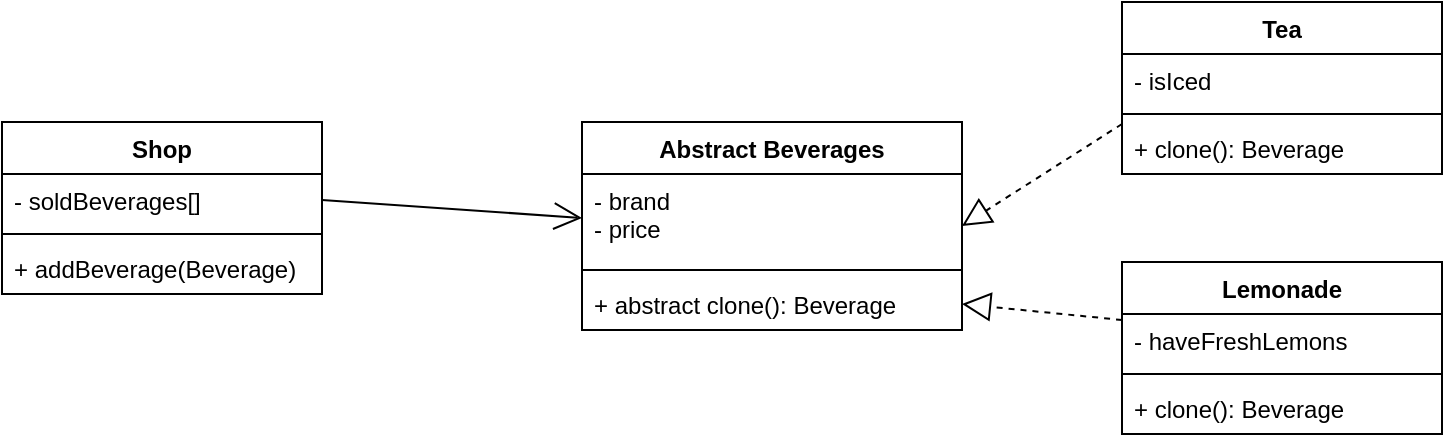 <mxfile version="24.8.3">
  <diagram name="Page-1" id="3SMClCkCBlTOcs8_OA8D">
    <mxGraphModel dx="1050" dy="522" grid="1" gridSize="10" guides="1" tooltips="1" connect="1" arrows="1" fold="1" page="1" pageScale="1" pageWidth="850" pageHeight="1100" math="0" shadow="0">
      <root>
        <mxCell id="0" />
        <mxCell id="1" parent="0" />
        <mxCell id="11PZs3gftaW8S7NWvKmo-5" value="Shop" style="swimlane;fontStyle=1;align=center;verticalAlign=top;childLayout=stackLayout;horizontal=1;startSize=26;horizontalStack=0;resizeParent=1;resizeParentMax=0;resizeLast=0;collapsible=1;marginBottom=0;whiteSpace=wrap;html=1;" vertex="1" parent="1">
          <mxGeometry x="60" y="200" width="160" height="86" as="geometry" />
        </mxCell>
        <mxCell id="11PZs3gftaW8S7NWvKmo-6" value="- soldBeverages[]" style="text;strokeColor=none;fillColor=none;align=left;verticalAlign=top;spacingLeft=4;spacingRight=4;overflow=hidden;rotatable=0;points=[[0,0.5],[1,0.5]];portConstraint=eastwest;whiteSpace=wrap;html=1;" vertex="1" parent="11PZs3gftaW8S7NWvKmo-5">
          <mxGeometry y="26" width="160" height="26" as="geometry" />
        </mxCell>
        <mxCell id="11PZs3gftaW8S7NWvKmo-7" value="" style="line;strokeWidth=1;fillColor=none;align=left;verticalAlign=middle;spacingTop=-1;spacingLeft=3;spacingRight=3;rotatable=0;labelPosition=right;points=[];portConstraint=eastwest;strokeColor=inherit;" vertex="1" parent="11PZs3gftaW8S7NWvKmo-5">
          <mxGeometry y="52" width="160" height="8" as="geometry" />
        </mxCell>
        <mxCell id="11PZs3gftaW8S7NWvKmo-8" value="+ addBeverage(Beverage)" style="text;strokeColor=none;fillColor=none;align=left;verticalAlign=top;spacingLeft=4;spacingRight=4;overflow=hidden;rotatable=0;points=[[0,0.5],[1,0.5]];portConstraint=eastwest;whiteSpace=wrap;html=1;" vertex="1" parent="11PZs3gftaW8S7NWvKmo-5">
          <mxGeometry y="60" width="160" height="26" as="geometry" />
        </mxCell>
        <mxCell id="11PZs3gftaW8S7NWvKmo-9" value="Abstract Beverages" style="swimlane;fontStyle=1;align=center;verticalAlign=top;childLayout=stackLayout;horizontal=1;startSize=26;horizontalStack=0;resizeParent=1;resizeParentMax=0;resizeLast=0;collapsible=1;marginBottom=0;whiteSpace=wrap;html=1;" vertex="1" parent="1">
          <mxGeometry x="350" y="200" width="190" height="104" as="geometry" />
        </mxCell>
        <mxCell id="11PZs3gftaW8S7NWvKmo-10" value="- brand&lt;div&gt;- price&lt;/div&gt;" style="text;strokeColor=none;fillColor=none;align=left;verticalAlign=top;spacingLeft=4;spacingRight=4;overflow=hidden;rotatable=0;points=[[0,0.5],[1,0.5]];portConstraint=eastwest;whiteSpace=wrap;html=1;" vertex="1" parent="11PZs3gftaW8S7NWvKmo-9">
          <mxGeometry y="26" width="190" height="44" as="geometry" />
        </mxCell>
        <mxCell id="11PZs3gftaW8S7NWvKmo-11" value="" style="line;strokeWidth=1;fillColor=none;align=left;verticalAlign=middle;spacingTop=-1;spacingLeft=3;spacingRight=3;rotatable=0;labelPosition=right;points=[];portConstraint=eastwest;strokeColor=inherit;" vertex="1" parent="11PZs3gftaW8S7NWvKmo-9">
          <mxGeometry y="70" width="190" height="8" as="geometry" />
        </mxCell>
        <mxCell id="11PZs3gftaW8S7NWvKmo-12" value="+ abstract clone(): Beverage&lt;div&gt;&lt;br&gt;&lt;/div&gt;" style="text;strokeColor=none;fillColor=none;align=left;verticalAlign=top;spacingLeft=4;spacingRight=4;overflow=hidden;rotatable=0;points=[[0,0.5],[1,0.5]];portConstraint=eastwest;whiteSpace=wrap;html=1;" vertex="1" parent="11PZs3gftaW8S7NWvKmo-9">
          <mxGeometry y="78" width="190" height="26" as="geometry" />
        </mxCell>
        <mxCell id="11PZs3gftaW8S7NWvKmo-25" value="" style="endArrow=open;endFill=1;endSize=12;html=1;rounded=0;exitX=1;exitY=0.5;exitDx=0;exitDy=0;entryX=0;entryY=0.5;entryDx=0;entryDy=0;" edge="1" parent="1" source="11PZs3gftaW8S7NWvKmo-6" target="11PZs3gftaW8S7NWvKmo-10">
          <mxGeometry width="160" relative="1" as="geometry">
            <mxPoint x="340" y="270" as="sourcePoint" />
            <mxPoint x="500" y="270" as="targetPoint" />
          </mxGeometry>
        </mxCell>
        <mxCell id="11PZs3gftaW8S7NWvKmo-26" value="" style="endArrow=block;dashed=1;endFill=0;endSize=12;html=1;rounded=0;exitX=0;exitY=0.5;exitDx=0;exitDy=0;entryX=1;entryY=0.5;entryDx=0;entryDy=0;" edge="1" parent="1" target="11PZs3gftaW8S7NWvKmo-9">
          <mxGeometry width="160" relative="1" as="geometry">
            <mxPoint x="620" y="201" as="sourcePoint" />
            <mxPoint x="600" y="110" as="targetPoint" />
          </mxGeometry>
        </mxCell>
        <mxCell id="11PZs3gftaW8S7NWvKmo-27" value="" style="endArrow=block;dashed=1;endFill=0;endSize=12;html=1;rounded=0;entryX=1;entryY=0.5;entryDx=0;entryDy=0;exitX=0;exitY=0.5;exitDx=0;exitDy=0;" edge="1" parent="1" target="11PZs3gftaW8S7NWvKmo-12">
          <mxGeometry width="160" relative="1" as="geometry">
            <mxPoint x="620" y="299" as="sourcePoint" />
            <mxPoint x="540" y="330" as="targetPoint" />
          </mxGeometry>
        </mxCell>
        <mxCell id="11PZs3gftaW8S7NWvKmo-28" value="Tea" style="swimlane;fontStyle=1;align=center;verticalAlign=top;childLayout=stackLayout;horizontal=1;startSize=26;horizontalStack=0;resizeParent=1;resizeParentMax=0;resizeLast=0;collapsible=1;marginBottom=0;whiteSpace=wrap;html=1;" vertex="1" parent="1">
          <mxGeometry x="620" y="140" width="160" height="86" as="geometry" />
        </mxCell>
        <mxCell id="11PZs3gftaW8S7NWvKmo-29" value="- isIced" style="text;strokeColor=none;fillColor=none;align=left;verticalAlign=top;spacingLeft=4;spacingRight=4;overflow=hidden;rotatable=0;points=[[0,0.5],[1,0.5]];portConstraint=eastwest;whiteSpace=wrap;html=1;" vertex="1" parent="11PZs3gftaW8S7NWvKmo-28">
          <mxGeometry y="26" width="160" height="26" as="geometry" />
        </mxCell>
        <mxCell id="11PZs3gftaW8S7NWvKmo-30" value="" style="line;strokeWidth=1;fillColor=none;align=left;verticalAlign=middle;spacingTop=-1;spacingLeft=3;spacingRight=3;rotatable=0;labelPosition=right;points=[];portConstraint=eastwest;strokeColor=inherit;" vertex="1" parent="11PZs3gftaW8S7NWvKmo-28">
          <mxGeometry y="52" width="160" height="8" as="geometry" />
        </mxCell>
        <mxCell id="11PZs3gftaW8S7NWvKmo-31" value="+ clone(): Beverage" style="text;strokeColor=none;fillColor=none;align=left;verticalAlign=top;spacingLeft=4;spacingRight=4;overflow=hidden;rotatable=0;points=[[0,0.5],[1,0.5]];portConstraint=eastwest;whiteSpace=wrap;html=1;" vertex="1" parent="11PZs3gftaW8S7NWvKmo-28">
          <mxGeometry y="60" width="160" height="26" as="geometry" />
        </mxCell>
        <mxCell id="11PZs3gftaW8S7NWvKmo-56" value="Lemonade" style="swimlane;fontStyle=1;align=center;verticalAlign=top;childLayout=stackLayout;horizontal=1;startSize=26;horizontalStack=0;resizeParent=1;resizeParentMax=0;resizeLast=0;collapsible=1;marginBottom=0;whiteSpace=wrap;html=1;" vertex="1" parent="1">
          <mxGeometry x="620" y="270" width="160" height="86" as="geometry" />
        </mxCell>
        <mxCell id="11PZs3gftaW8S7NWvKmo-57" value="- haveFreshLemons" style="text;strokeColor=none;fillColor=none;align=left;verticalAlign=top;spacingLeft=4;spacingRight=4;overflow=hidden;rotatable=0;points=[[0,0.5],[1,0.5]];portConstraint=eastwest;whiteSpace=wrap;html=1;" vertex="1" parent="11PZs3gftaW8S7NWvKmo-56">
          <mxGeometry y="26" width="160" height="26" as="geometry" />
        </mxCell>
        <mxCell id="11PZs3gftaW8S7NWvKmo-58" value="" style="line;strokeWidth=1;fillColor=none;align=left;verticalAlign=middle;spacingTop=-1;spacingLeft=3;spacingRight=3;rotatable=0;labelPosition=right;points=[];portConstraint=eastwest;strokeColor=inherit;" vertex="1" parent="11PZs3gftaW8S7NWvKmo-56">
          <mxGeometry y="52" width="160" height="8" as="geometry" />
        </mxCell>
        <mxCell id="11PZs3gftaW8S7NWvKmo-59" value="+ clone(): Beverage" style="text;strokeColor=none;fillColor=none;align=left;verticalAlign=top;spacingLeft=4;spacingRight=4;overflow=hidden;rotatable=0;points=[[0,0.5],[1,0.5]];portConstraint=eastwest;whiteSpace=wrap;html=1;" vertex="1" parent="11PZs3gftaW8S7NWvKmo-56">
          <mxGeometry y="60" width="160" height="26" as="geometry" />
        </mxCell>
      </root>
    </mxGraphModel>
  </diagram>
</mxfile>
